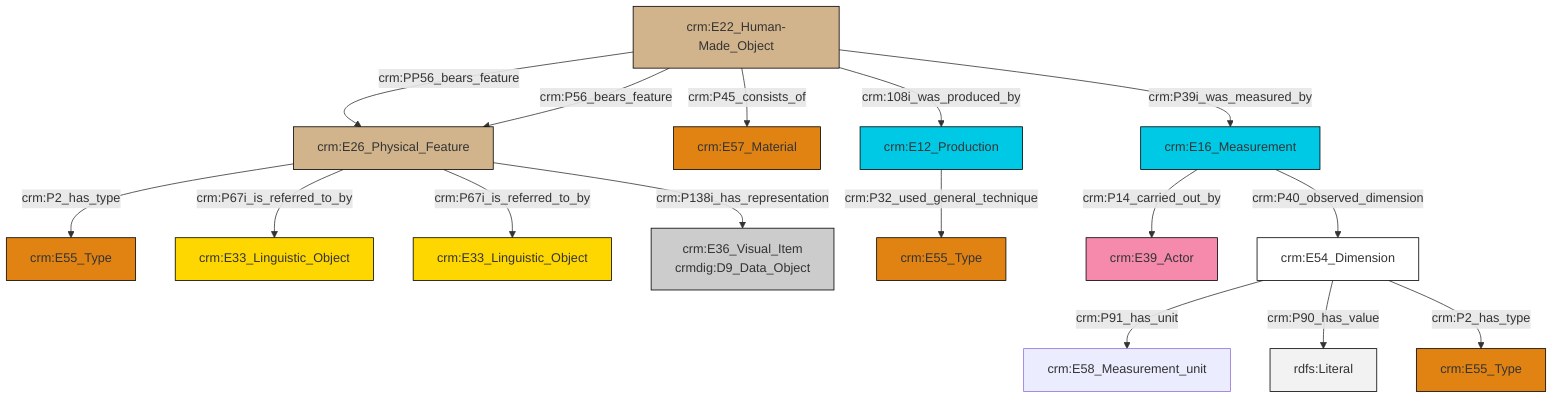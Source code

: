 graph TD
classDef Literal fill:#f2f2f2,stroke:#000000;
classDef CRM_Entity fill:#FFFFFF,stroke:#000000;
classDef Temporal_Entity fill:#00C9E6, stroke:#000000;
classDef Type fill:#E18312, stroke:#000000;
classDef Time-Span fill:#2C9C91, stroke:#000000;
classDef Appellation fill:#FFEB7F, stroke:#000000;
classDef Place fill:#008836, stroke:#000000;
classDef Persistent_Item fill:#B266B2, stroke:#000000;
classDef Conceptual_Object fill:#FFD700, stroke:#000000;
classDef Physical_Thing fill:#D2B48C, stroke:#000000;
classDef Actor fill:#f58aad, stroke:#000000;
classDef PC_Classes fill:#4ce600, stroke:#000000;
classDef Multi fill:#cccccc,stroke:#000000;

2["crm:E26_Physical_Feature"]:::Physical_Thing -->|crm:P2_has_type| 3["crm:E55_Type"]:::Type
2["crm:E26_Physical_Feature"]:::Physical_Thing -->|crm:P67i_is_referred_to_by| 4["crm:E33_Linguistic_Object"]:::Conceptual_Object
2["crm:E26_Physical_Feature"]:::Physical_Thing -->|crm:P67i_is_referred_to_by| 9["crm:E33_Linguistic_Object"]:::Conceptual_Object
10["crm:E16_Measurement"]:::Temporal_Entity -->|crm:P14_carried_out_by| 11["crm:E39_Actor"]:::Actor
10["crm:E16_Measurement"]:::Temporal_Entity -->|crm:P40_observed_dimension| 14["crm:E54_Dimension"]:::CRM_Entity
14["crm:E54_Dimension"]:::CRM_Entity -->|crm:P91_has_unit| 16["crm:E58_Measurement_unit"]:::Default
14["crm:E54_Dimension"]:::CRM_Entity -->|crm:P90_has_value| 17[rdfs:Literal]:::Literal
7["crm:E22_Human-Made_Object"]:::Physical_Thing -->|crm:PP56_bears_feature| 2["crm:E26_Physical_Feature"]:::Physical_Thing
7["crm:E22_Human-Made_Object"]:::Physical_Thing -->|crm:P56_bears_feature| 2["crm:E26_Physical_Feature"]:::Physical_Thing
7["crm:E22_Human-Made_Object"]:::Physical_Thing -->|crm:P45_consists_of| 20["crm:E57_Material"]:::Type
7["crm:E22_Human-Made_Object"]:::Physical_Thing -->|crm:108i_was_produced_by| 22["crm:E12_Production"]:::Temporal_Entity
22["crm:E12_Production"]:::Temporal_Entity -->|crm:P32_used_general_technique| 5["crm:E55_Type"]:::Type
2["crm:E26_Physical_Feature"]:::Physical_Thing -->|crm:P138i_has_representation| 12["crm:E36_Visual_Item<br>crmdig:D9_Data_Object"]:::Multi
14["crm:E54_Dimension"]:::CRM_Entity -->|crm:P2_has_type| 0["crm:E55_Type"]:::Type
7["crm:E22_Human-Made_Object"]:::Physical_Thing -->|crm:P39i_was_measured_by| 10["crm:E16_Measurement"]:::Temporal_Entity